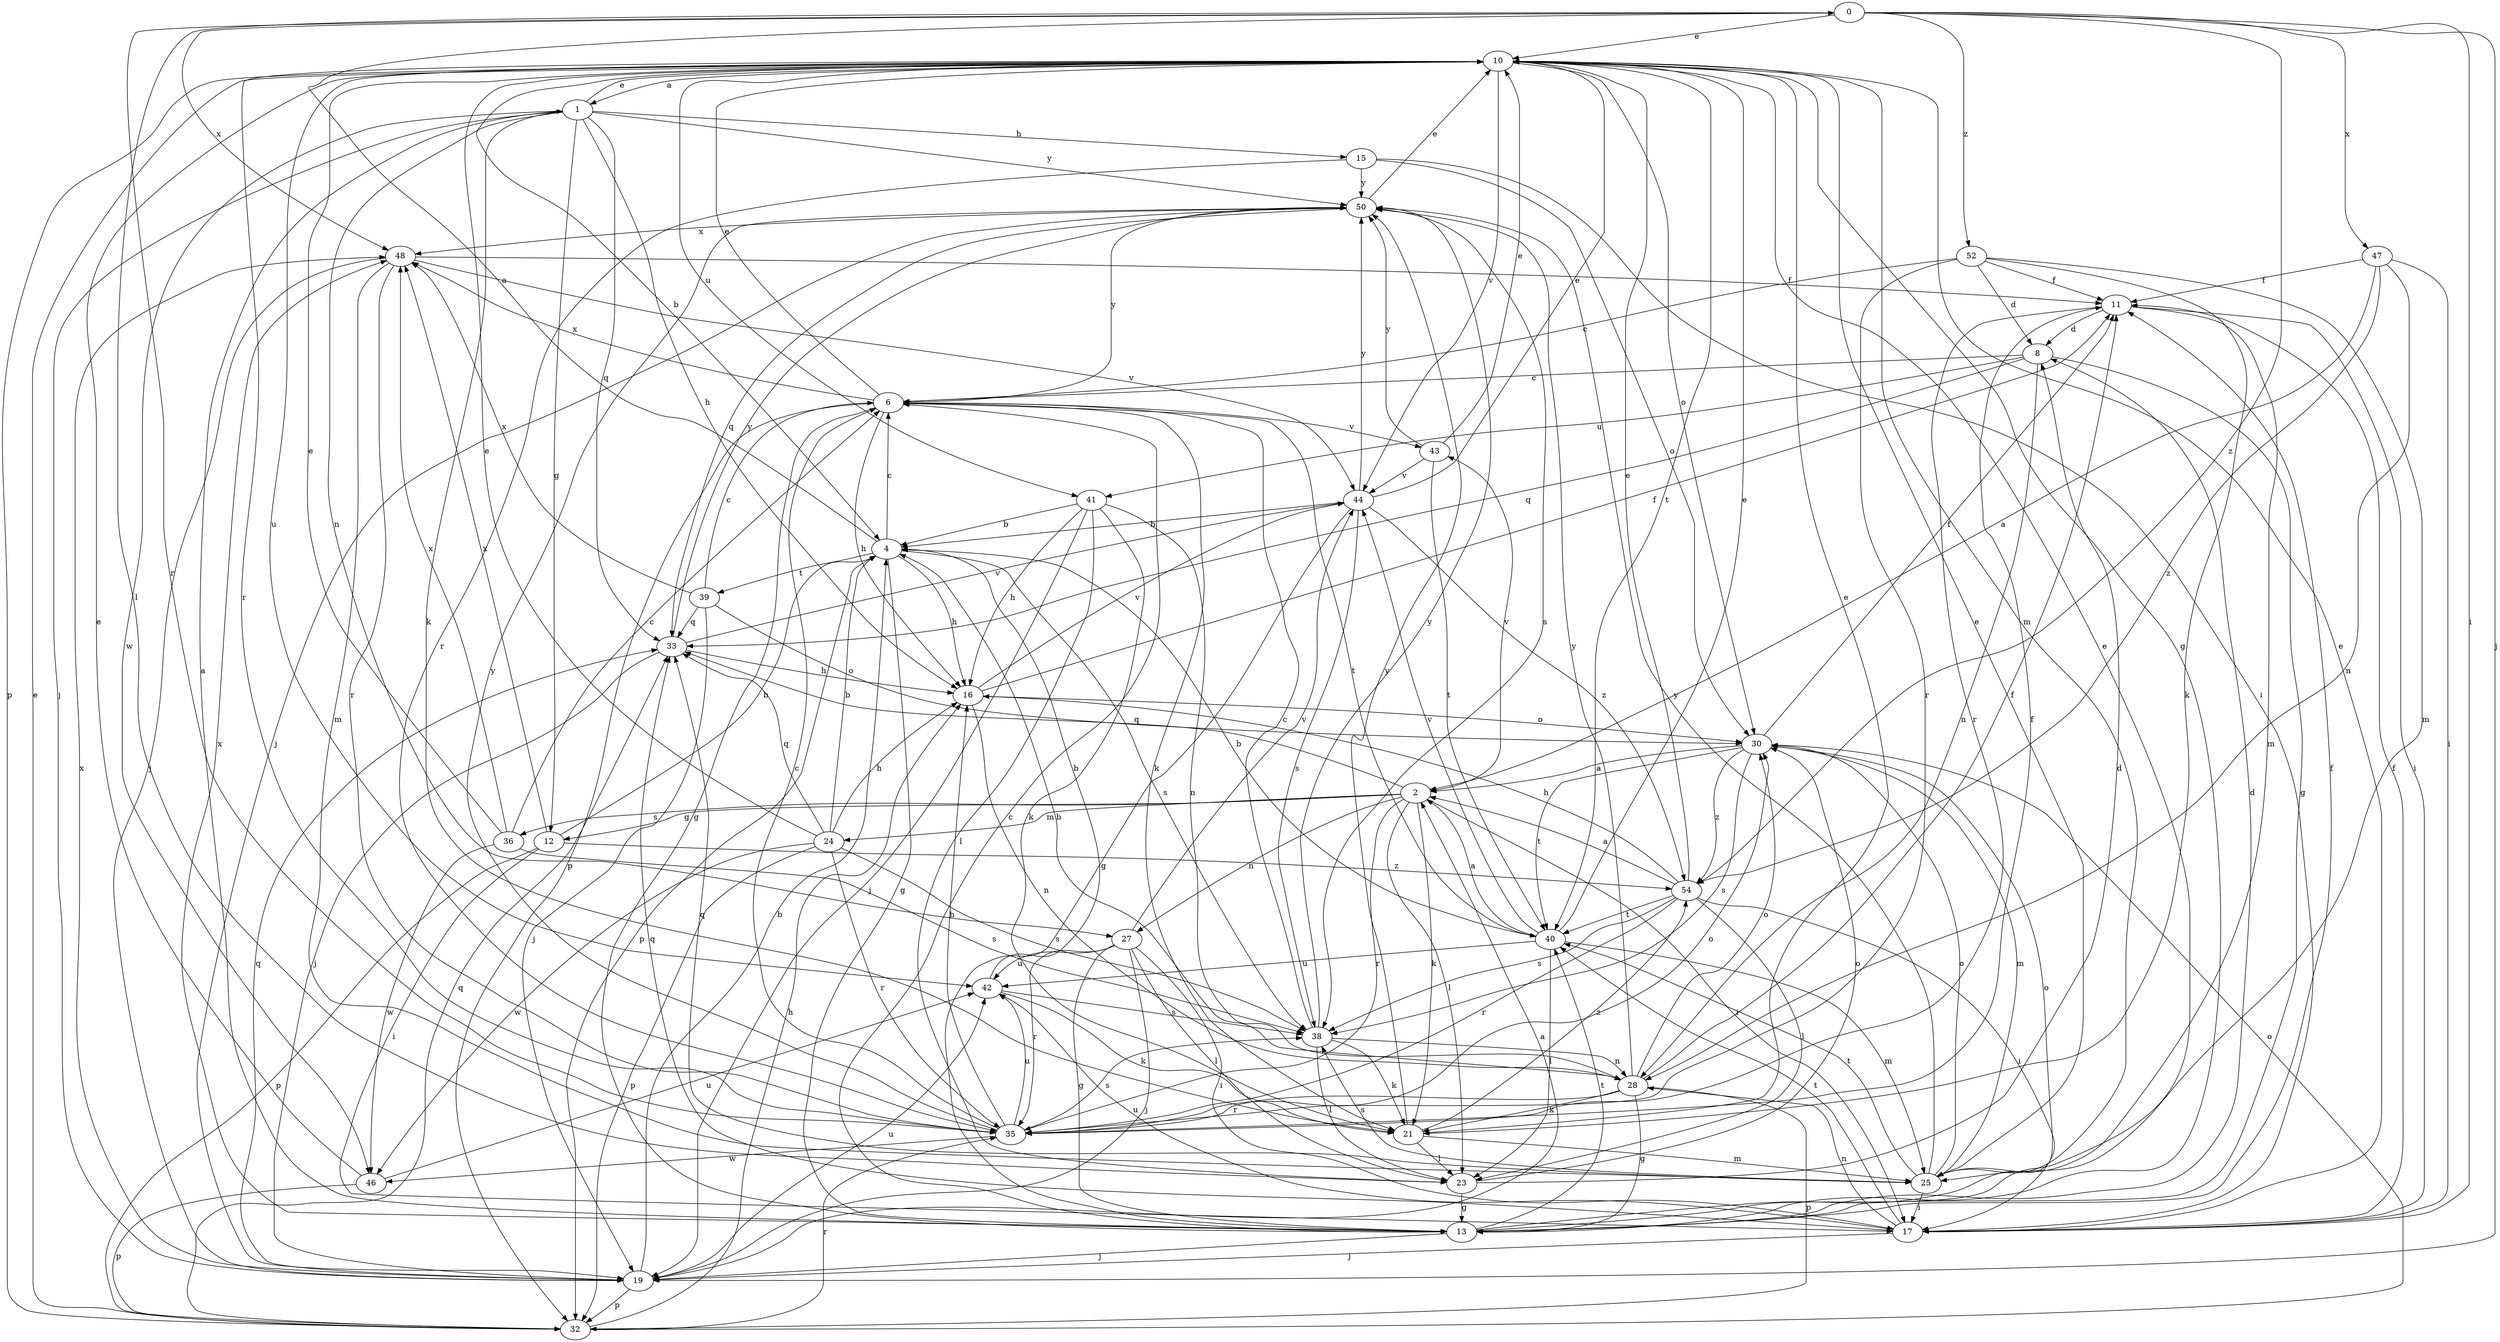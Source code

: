 strict digraph  {
0;
1;
2;
4;
6;
8;
10;
11;
12;
13;
15;
16;
17;
19;
21;
23;
24;
25;
27;
28;
30;
32;
33;
35;
36;
38;
39;
40;
41;
42;
43;
44;
46;
47;
48;
50;
52;
54;
0 -> 10  [label=e];
0 -> 17  [label=i];
0 -> 19  [label=j];
0 -> 23  [label=l];
0 -> 35  [label=r];
0 -> 47  [label=x];
0 -> 48  [label=x];
0 -> 52  [label=z];
0 -> 54  [label=z];
1 -> 10  [label=e];
1 -> 12  [label=g];
1 -> 15  [label=h];
1 -> 16  [label=h];
1 -> 19  [label=j];
1 -> 21  [label=k];
1 -> 27  [label=n];
1 -> 33  [label=q];
1 -> 46  [label=w];
1 -> 50  [label=y];
2 -> 12  [label=g];
2 -> 17  [label=i];
2 -> 21  [label=k];
2 -> 23  [label=l];
2 -> 24  [label=m];
2 -> 27  [label=n];
2 -> 33  [label=q];
2 -> 35  [label=r];
2 -> 36  [label=s];
2 -> 43  [label=v];
4 -> 0  [label=a];
4 -> 6  [label=c];
4 -> 13  [label=g];
4 -> 16  [label=h];
4 -> 32  [label=p];
4 -> 38  [label=s];
4 -> 39  [label=t];
6 -> 10  [label=e];
6 -> 13  [label=g];
6 -> 16  [label=h];
6 -> 21  [label=k];
6 -> 32  [label=p];
6 -> 40  [label=t];
6 -> 43  [label=v];
6 -> 48  [label=x];
6 -> 50  [label=y];
8 -> 6  [label=c];
8 -> 13  [label=g];
8 -> 28  [label=n];
8 -> 33  [label=q];
8 -> 41  [label=u];
10 -> 1  [label=a];
10 -> 4  [label=b];
10 -> 13  [label=g];
10 -> 25  [label=m];
10 -> 30  [label=o];
10 -> 32  [label=p];
10 -> 35  [label=r];
10 -> 40  [label=t];
10 -> 41  [label=u];
10 -> 42  [label=u];
10 -> 44  [label=v];
11 -> 8  [label=d];
11 -> 17  [label=i];
11 -> 25  [label=m];
11 -> 35  [label=r];
12 -> 4  [label=b];
12 -> 17  [label=i];
12 -> 32  [label=p];
12 -> 48  [label=x];
12 -> 54  [label=z];
13 -> 1  [label=a];
13 -> 6  [label=c];
13 -> 8  [label=d];
13 -> 10  [label=e];
13 -> 11  [label=f];
13 -> 19  [label=j];
13 -> 30  [label=o];
13 -> 40  [label=t];
13 -> 48  [label=x];
15 -> 17  [label=i];
15 -> 30  [label=o];
15 -> 35  [label=r];
15 -> 50  [label=y];
16 -> 11  [label=f];
16 -> 28  [label=n];
16 -> 30  [label=o];
16 -> 44  [label=v];
17 -> 10  [label=e];
17 -> 11  [label=f];
17 -> 19  [label=j];
17 -> 28  [label=n];
17 -> 33  [label=q];
17 -> 40  [label=t];
17 -> 42  [label=u];
19 -> 2  [label=a];
19 -> 4  [label=b];
19 -> 32  [label=p];
19 -> 33  [label=q];
19 -> 42  [label=u];
19 -> 48  [label=x];
21 -> 10  [label=e];
21 -> 23  [label=l];
21 -> 25  [label=m];
21 -> 50  [label=y];
21 -> 54  [label=z];
23 -> 8  [label=d];
23 -> 13  [label=g];
23 -> 30  [label=o];
24 -> 4  [label=b];
24 -> 10  [label=e];
24 -> 16  [label=h];
24 -> 32  [label=p];
24 -> 33  [label=q];
24 -> 35  [label=r];
24 -> 38  [label=s];
24 -> 46  [label=w];
25 -> 10  [label=e];
25 -> 17  [label=i];
25 -> 30  [label=o];
25 -> 33  [label=q];
25 -> 38  [label=s];
25 -> 40  [label=t];
25 -> 50  [label=y];
27 -> 13  [label=g];
27 -> 17  [label=i];
27 -> 19  [label=j];
27 -> 23  [label=l];
27 -> 35  [label=r];
27 -> 42  [label=u];
27 -> 44  [label=v];
28 -> 4  [label=b];
28 -> 11  [label=f];
28 -> 13  [label=g];
28 -> 21  [label=k];
28 -> 30  [label=o];
28 -> 32  [label=p];
28 -> 35  [label=r];
28 -> 50  [label=y];
30 -> 2  [label=a];
30 -> 11  [label=f];
30 -> 25  [label=m];
30 -> 38  [label=s];
30 -> 40  [label=t];
30 -> 54  [label=z];
32 -> 10  [label=e];
32 -> 16  [label=h];
32 -> 30  [label=o];
32 -> 33  [label=q];
32 -> 35  [label=r];
33 -> 16  [label=h];
33 -> 19  [label=j];
33 -> 44  [label=v];
33 -> 50  [label=y];
35 -> 6  [label=c];
35 -> 11  [label=f];
35 -> 16  [label=h];
35 -> 30  [label=o];
35 -> 38  [label=s];
35 -> 42  [label=u];
35 -> 46  [label=w];
35 -> 50  [label=y];
36 -> 6  [label=c];
36 -> 10  [label=e];
36 -> 38  [label=s];
36 -> 46  [label=w];
36 -> 48  [label=x];
38 -> 6  [label=c];
38 -> 21  [label=k];
38 -> 23  [label=l];
38 -> 28  [label=n];
38 -> 50  [label=y];
39 -> 6  [label=c];
39 -> 19  [label=j];
39 -> 30  [label=o];
39 -> 33  [label=q];
39 -> 48  [label=x];
40 -> 2  [label=a];
40 -> 4  [label=b];
40 -> 10  [label=e];
40 -> 23  [label=l];
40 -> 25  [label=m];
40 -> 42  [label=u];
40 -> 44  [label=v];
41 -> 4  [label=b];
41 -> 16  [label=h];
41 -> 19  [label=j];
41 -> 21  [label=k];
41 -> 23  [label=l];
41 -> 28  [label=n];
42 -> 4  [label=b];
42 -> 21  [label=k];
42 -> 38  [label=s];
43 -> 10  [label=e];
43 -> 40  [label=t];
43 -> 44  [label=v];
43 -> 50  [label=y];
44 -> 4  [label=b];
44 -> 10  [label=e];
44 -> 13  [label=g];
44 -> 38  [label=s];
44 -> 50  [label=y];
44 -> 54  [label=z];
46 -> 10  [label=e];
46 -> 32  [label=p];
46 -> 42  [label=u];
47 -> 2  [label=a];
47 -> 11  [label=f];
47 -> 17  [label=i];
47 -> 28  [label=n];
47 -> 54  [label=z];
48 -> 11  [label=f];
48 -> 19  [label=j];
48 -> 25  [label=m];
48 -> 35  [label=r];
48 -> 44  [label=v];
50 -> 10  [label=e];
50 -> 19  [label=j];
50 -> 33  [label=q];
50 -> 38  [label=s];
50 -> 48  [label=x];
52 -> 6  [label=c];
52 -> 8  [label=d];
52 -> 11  [label=f];
52 -> 21  [label=k];
52 -> 25  [label=m];
52 -> 35  [label=r];
54 -> 2  [label=a];
54 -> 10  [label=e];
54 -> 16  [label=h];
54 -> 17  [label=i];
54 -> 23  [label=l];
54 -> 35  [label=r];
54 -> 38  [label=s];
54 -> 40  [label=t];
}
